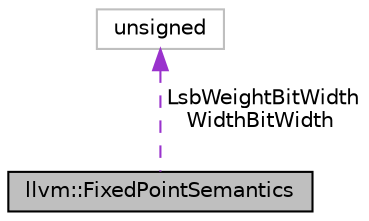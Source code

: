 digraph "llvm::FixedPointSemantics"
{
 // LATEX_PDF_SIZE
  bgcolor="transparent";
  edge [fontname="Helvetica",fontsize="10",labelfontname="Helvetica",labelfontsize="10"];
  node [fontname="Helvetica",fontsize="10",shape=record];
  Node1 [label="llvm::FixedPointSemantics",height=0.2,width=0.4,color="black", fillcolor="grey75", style="filled", fontcolor="black",tooltip="The fixed point semantics work similarly to fltSemantics."];
  Node2 -> Node1 [dir="back",color="darkorchid3",fontsize="10",style="dashed",label=" LsbWeightBitWidth\nWidthBitWidth" ,fontname="Helvetica"];
  Node2 [label="unsigned",height=0.2,width=0.4,color="grey75",tooltip=" "];
}
